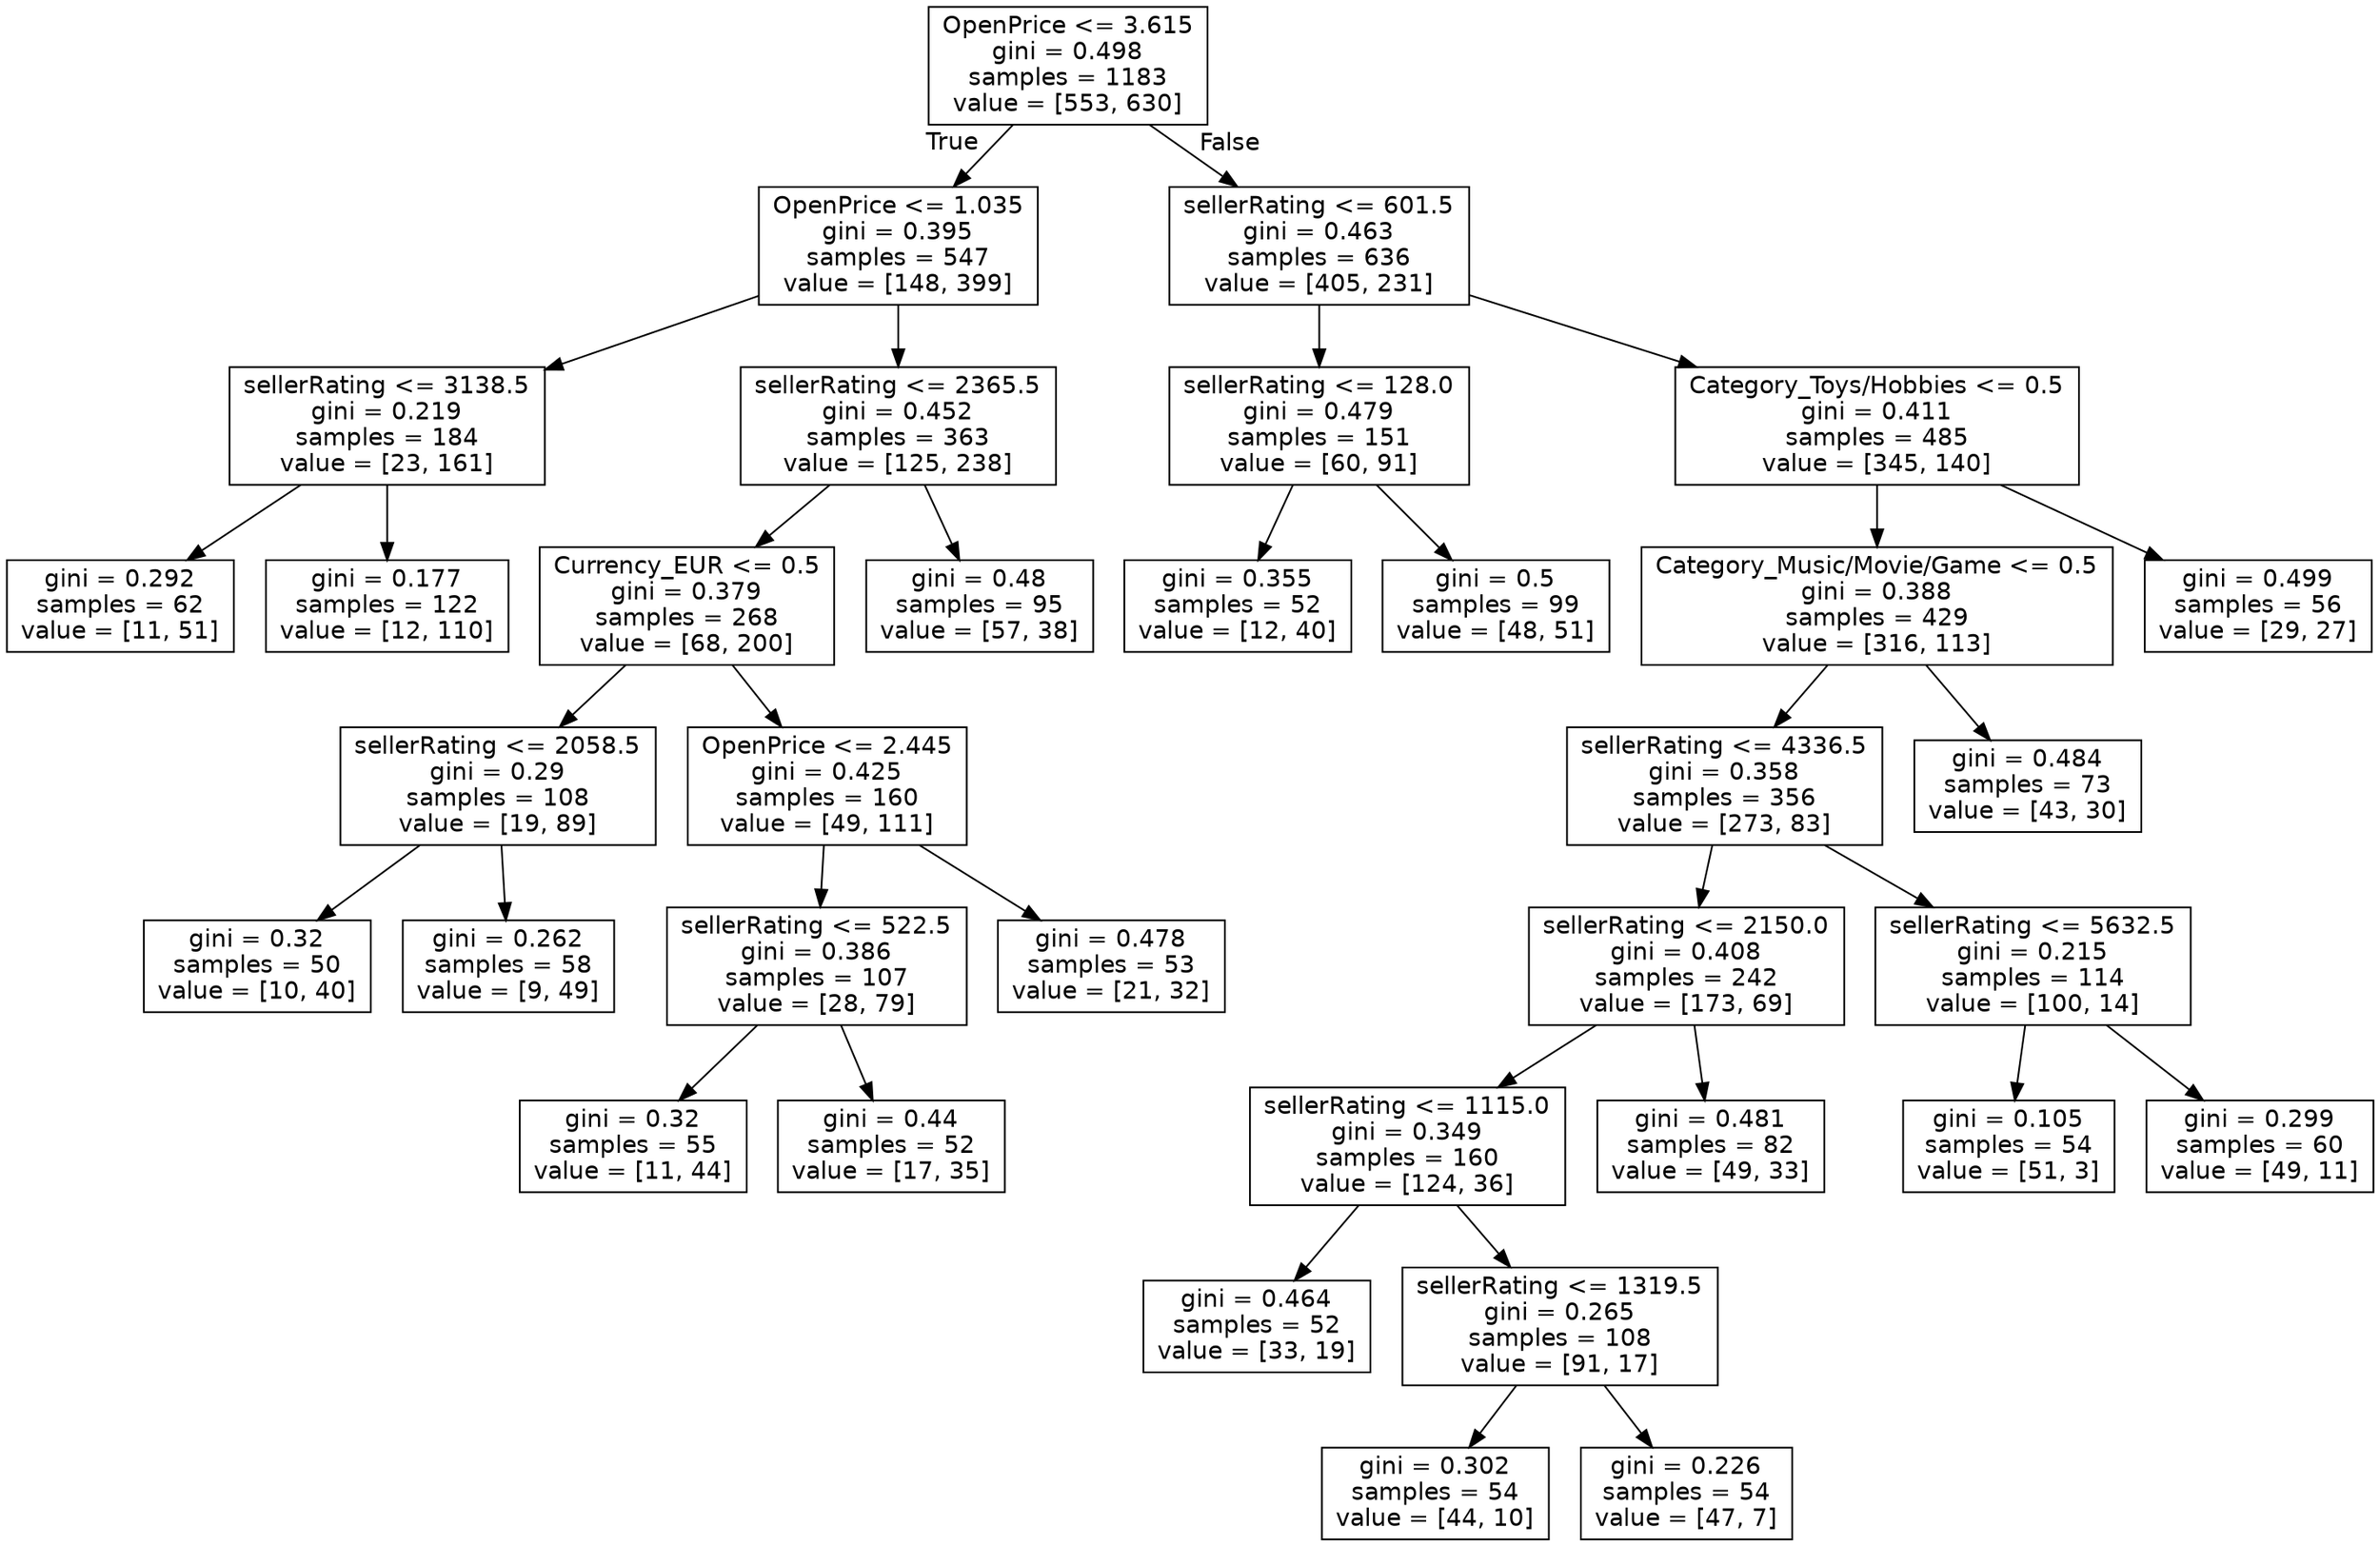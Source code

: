 digraph Tree {
node [shape=box, fontname="helvetica"] ;
edge [fontname="helvetica"] ;
0 [label="OpenPrice <= 3.615\ngini = 0.498\nsamples = 1183\nvalue = [553, 630]"] ;
1 [label="OpenPrice <= 1.035\ngini = 0.395\nsamples = 547\nvalue = [148, 399]"] ;
0 -> 1 [labeldistance=2.5, labelangle=45, headlabel="True"] ;
2 [label="sellerRating <= 3138.5\ngini = 0.219\nsamples = 184\nvalue = [23, 161]"] ;
1 -> 2 ;
3 [label="gini = 0.292\nsamples = 62\nvalue = [11, 51]"] ;
2 -> 3 ;
4 [label="gini = 0.177\nsamples = 122\nvalue = [12, 110]"] ;
2 -> 4 ;
5 [label="sellerRating <= 2365.5\ngini = 0.452\nsamples = 363\nvalue = [125, 238]"] ;
1 -> 5 ;
6 [label="Currency_EUR <= 0.5\ngini = 0.379\nsamples = 268\nvalue = [68, 200]"] ;
5 -> 6 ;
7 [label="sellerRating <= 2058.5\ngini = 0.29\nsamples = 108\nvalue = [19, 89]"] ;
6 -> 7 ;
8 [label="gini = 0.32\nsamples = 50\nvalue = [10, 40]"] ;
7 -> 8 ;
9 [label="gini = 0.262\nsamples = 58\nvalue = [9, 49]"] ;
7 -> 9 ;
10 [label="OpenPrice <= 2.445\ngini = 0.425\nsamples = 160\nvalue = [49, 111]"] ;
6 -> 10 ;
11 [label="sellerRating <= 522.5\ngini = 0.386\nsamples = 107\nvalue = [28, 79]"] ;
10 -> 11 ;
12 [label="gini = 0.32\nsamples = 55\nvalue = [11, 44]"] ;
11 -> 12 ;
13 [label="gini = 0.44\nsamples = 52\nvalue = [17, 35]"] ;
11 -> 13 ;
14 [label="gini = 0.478\nsamples = 53\nvalue = [21, 32]"] ;
10 -> 14 ;
15 [label="gini = 0.48\nsamples = 95\nvalue = [57, 38]"] ;
5 -> 15 ;
16 [label="sellerRating <= 601.5\ngini = 0.463\nsamples = 636\nvalue = [405, 231]"] ;
0 -> 16 [labeldistance=2.5, labelangle=-45, headlabel="False"] ;
17 [label="sellerRating <= 128.0\ngini = 0.479\nsamples = 151\nvalue = [60, 91]"] ;
16 -> 17 ;
18 [label="gini = 0.355\nsamples = 52\nvalue = [12, 40]"] ;
17 -> 18 ;
19 [label="gini = 0.5\nsamples = 99\nvalue = [48, 51]"] ;
17 -> 19 ;
20 [label="Category_Toys/Hobbies <= 0.5\ngini = 0.411\nsamples = 485\nvalue = [345, 140]"] ;
16 -> 20 ;
21 [label="Category_Music/Movie/Game <= 0.5\ngini = 0.388\nsamples = 429\nvalue = [316, 113]"] ;
20 -> 21 ;
22 [label="sellerRating <= 4336.5\ngini = 0.358\nsamples = 356\nvalue = [273, 83]"] ;
21 -> 22 ;
23 [label="sellerRating <= 2150.0\ngini = 0.408\nsamples = 242\nvalue = [173, 69]"] ;
22 -> 23 ;
24 [label="sellerRating <= 1115.0\ngini = 0.349\nsamples = 160\nvalue = [124, 36]"] ;
23 -> 24 ;
25 [label="gini = 0.464\nsamples = 52\nvalue = [33, 19]"] ;
24 -> 25 ;
26 [label="sellerRating <= 1319.5\ngini = 0.265\nsamples = 108\nvalue = [91, 17]"] ;
24 -> 26 ;
27 [label="gini = 0.302\nsamples = 54\nvalue = [44, 10]"] ;
26 -> 27 ;
28 [label="gini = 0.226\nsamples = 54\nvalue = [47, 7]"] ;
26 -> 28 ;
29 [label="gini = 0.481\nsamples = 82\nvalue = [49, 33]"] ;
23 -> 29 ;
30 [label="sellerRating <= 5632.5\ngini = 0.215\nsamples = 114\nvalue = [100, 14]"] ;
22 -> 30 ;
31 [label="gini = 0.105\nsamples = 54\nvalue = [51, 3]"] ;
30 -> 31 ;
32 [label="gini = 0.299\nsamples = 60\nvalue = [49, 11]"] ;
30 -> 32 ;
33 [label="gini = 0.484\nsamples = 73\nvalue = [43, 30]"] ;
21 -> 33 ;
34 [label="gini = 0.499\nsamples = 56\nvalue = [29, 27]"] ;
20 -> 34 ;
}